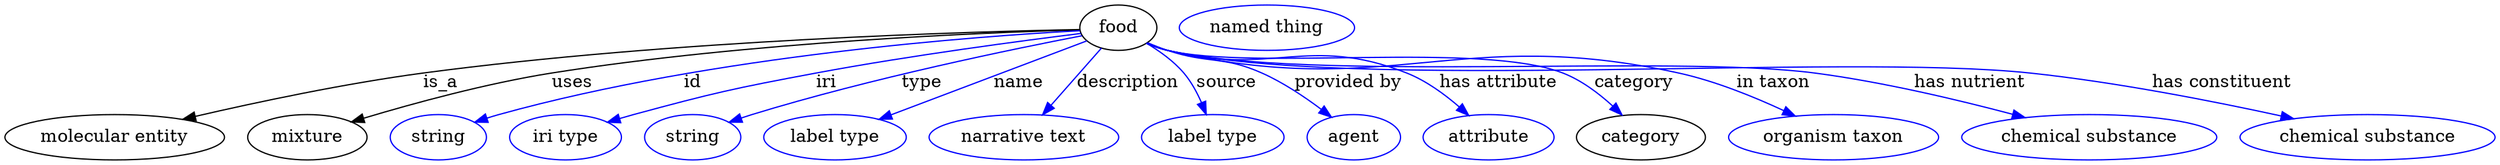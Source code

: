 digraph {
	graph [bb="0,0,1611.2,123"];
	node [label="\N"];
	food	 [height=0.5,
		label=food,
		pos="725.89,105",
		width=0.75];
	"molecular entity"	 [height=0.5,
		pos="68.894,18",
		width=1.9137];
	food -> "molecular entity"	 [label=is_a,
		lp="281.89,61.5",
		pos="e,114.16,31.759 698.78,104.44 627.96,102.65 431.77,95.479 270.89,69 220.45,60.697 164.13,46.015 123.8,34.53"];
	mixture	 [height=0.5,
		pos="193.89,18",
		width=1.0652];
	food -> mixture	 [label=uses,
		lp="369.89,61.5",
		pos="e,223.33,29.743 698.88,104 637.7,101.37 484.06,92.77 357.89,69 304.8,58.997 292.17,53.013 240.89,36 238.3,35.14 235.64,34.221 232.97,\
33.271"];
	id	 [color=blue,
		height=0.5,
		label=string,
		pos="280.89,18",
		width=0.84854];
	food -> id	 [color=blue,
		label=id,
		lp="446.39,61.5",
		pos="e,304.7,29.63 698.65,103.29 632.38,98.521 458.11,82.209 320.89,36 318.64,35.241 316.34,34.4 314.04,33.507",
		style=solid];
	iri	 [color=blue,
		height=0.5,
		label="iri type",
		pos="365.89,18",
		width=1.011];
	food -> iri	 [color=blue,
		label=iri,
		lp="528.39,61.5",
		pos="e,393.8,29.734 699.24,101.15 644.31,92.791 514.94,70.869 410.89,36 408.36,35.152 405.77,34.238 403.17,33.287",
		style=solid];
	type	 [color=blue,
		height=0.5,
		label=string,
		pos="450.89,18",
		width=0.84854];
	food -> type	 [color=blue,
		label=type,
		lp="598.89,61.5",
		pos="e,474.81,29.329 700.43,98.893 656.85,88.138 565.44,64.26 490.89,36 488.67,35.157 486.4,34.252 484.11,33.313",
		style=solid];
	name	 [color=blue,
		height=0.5,
		label="label type",
		pos="544.89,18",
		width=1.2638];
	food -> name	 [color=blue,
		label=name,
		lp="662.39,61.5",
		pos="e,573.85,31.918 703.7,94.332 673.72,79.921 619.82,54.014 583.22,36.421",
		style=solid];
	description	 [color=blue,
		height=0.5,
		label="narrative text",
		pos="665.89,18",
		width=1.6068];
	food -> description	 [color=blue,
		label=description,
		lp="730.39,61.5",
		pos="e,678.16,35.788 714.61,88.636 706.01,76.163 693.99,58.733 684.04,44.309",
		style=solid];
	source	 [color=blue,
		height=0.5,
		label="label type",
		pos="786.89,18",
		width=1.2638];
	food -> source	 [color=blue,
		label=source,
		lp="791.89,61.5",
		pos="e,781.24,35.946 743.76,91.299 751.01,85.081 759.03,77.271 764.89,69 769.97,61.839 774.21,53.325 777.58,45.325",
		style=solid];
	"provided by"	 [color=blue,
		height=0.5,
		label=agent,
		pos="879.89,18",
		width=0.83048];
	food -> "provided by"	 [color=blue,
		label="provided by",
		lp="870.89,61.5",
		pos="e,863.32,33.282 747.38,93.685 752.11,91.357 757.13,89.006 761.89,87 784.43,77.511 792.38,80.63 813.89,69 828.69,60.999 843.66,49.756 \
855.58,39.861",
		style=solid];
	"has attribute"	 [color=blue,
		height=0.5,
		label=attribute,
		pos="967.89,18",
		width=1.1193];
	food -> "has attribute"	 [color=blue,
		label="has attribute",
		lp="965.39,61.5",
		pos="e,952.9,35.186 746.72,93.093 751.57,90.745 756.81,88.535 761.89,87 824.48,68.107 848.03,95.276 907.89,69 922,62.81 935.31,52.192 \
945.79,42.241",
		style=solid];
	category	 [height=0.5,
		pos="1066.9,18",
		width=1.1374];
	food -> category	 [color=blue,
		label=category,
		lp="1052.4,61.5",
		pos="e,1051.5,34.703 746.28,93.096 751.25,90.686 756.64,88.449 761.89,87 865.44,58.444 902.9,108.21 1002.9,69 1018.3,62.974 1032.9,51.912 \
1044.2,41.628",
		style=solid];
	"in taxon"	 [color=blue,
		height=0.5,
		label="organism taxon",
		pos="1191.9,18",
		width=1.8234];
	food -> "in taxon"	 [color=blue,
		label="in taxon",
		lp="1144.4,61.5",
		pos="e,1163.5,34.511 746.27,93.028 751.23,90.62 756.63,88.402 761.89,87 898.69,50.595 942.46,102.91 1079.9,69 1105.9,62.579 1133.3,50.206 \
1154.5,39.256",
		style=solid];
	"has nutrient"	 [color=blue,
		height=0.5,
		label="chemical substance",
		pos="1354.9,18",
		width=2.2026];
	food -> "has nutrient"	 [color=blue,
		label="has nutrient",
		lp="1269.9,61.5",
		pos="e,1311.3,33.108 746.25,92.98 751.22,90.574 756.62,88.369 761.89,87 849.96,64.156 1081,83.241 1170.9,69 1215.6,61.909 1265,47.856 \
1301.4,36.295",
		style=solid];
	"has constituent"	 [color=blue,
		height=0.5,
		label="chemical substance",
		pos="1531.9,18",
		width=2.2026];
	food -> "has constituent"	 [color=blue,
		label="has constituent",
		lp="1428.9,61.5",
		pos="e,1482.1,32.086 746.24,92.938 751.2,90.534 756.61,88.34 761.89,87 879.14,57.267 1185.9,84.381 1305.9,69 1363,61.677 1426.9,46.593 \
1472.2,34.72",
		style=solid];
	"named thing_category"	 [color=blue,
		height=0.5,
		label="named thing",
		pos="825.89,105",
		width=1.5346];
}
